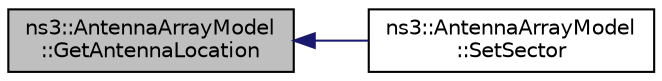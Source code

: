 digraph "ns3::AntennaArrayModel::GetAntennaLocation"
{
  edge [fontname="Helvetica",fontsize="10",labelfontname="Helvetica",labelfontsize="10"];
  node [fontname="Helvetica",fontsize="10",shape=record];
  rankdir="LR";
  Node1 [label="ns3::AntennaArrayModel\l::GetAntennaLocation",height=0.2,width=0.4,color="black", fillcolor="grey75", style="filled", fontcolor="black"];
  Node1 -> Node2 [dir="back",color="midnightblue",fontsize="10",style="solid"];
  Node2 [label="ns3::AntennaArrayModel\l::SetSector",height=0.2,width=0.4,color="black", fillcolor="white", style="filled",URL="$d1/d63/classns3_1_1AntennaArrayModel.html#a84e191f63ec2e127ec37ebf6de7c87e6"];
}
